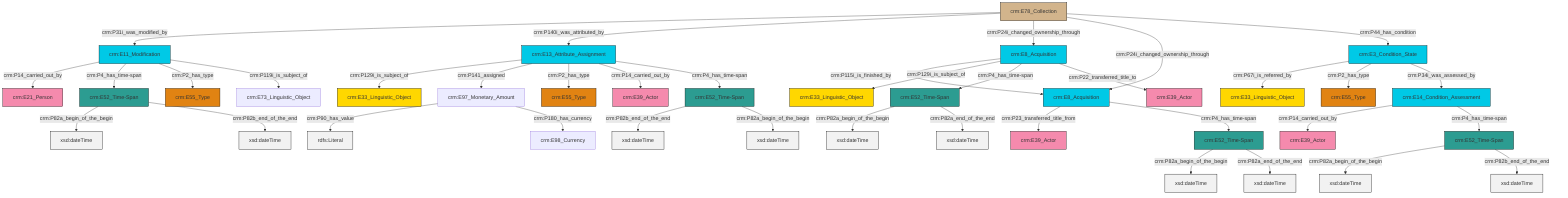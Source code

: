 graph TD
classDef Literal fill:#f2f2f2,stroke:#000000;
classDef CRM_Entity fill:#FFFFFF,stroke:#000000;
classDef Temporal_Entity fill:#00C9E6, stroke:#000000;
classDef Type fill:#E18312, stroke:#000000;
classDef Time-Span fill:#2C9C91, stroke:#000000;
classDef Appellation fill:#FFEB7F, stroke:#000000;
classDef Place fill:#008836, stroke:#000000;
classDef Persistent_Item fill:#B266B2, stroke:#000000;
classDef Conceptual_Object fill:#FFD700, stroke:#000000;
classDef Physical_Thing fill:#D2B48C, stroke:#000000;
classDef Actor fill:#f58aad, stroke:#000000;
classDef PC_Classes fill:#4ce600, stroke:#000000;
classDef Multi fill:#cccccc,stroke:#000000;

0["crm:E52_Time-Span"]:::Time-Span -->|crm:P82a_begin_of_the_begin| 1[xsd:dateTime]:::Literal
2["crm:E3_Condition_State"]:::Temporal_Entity -->|crm:P67i_is_referred_by| 3["crm:E33_Linguistic_Object"]:::Conceptual_Object
4["crm:E14_Condition_Assessment"]:::Temporal_Entity -->|crm:P14_carried_out_by| 5["crm:E39_Actor"]:::Actor
14["crm:E97_Monetary_Amount"]:::Default -->|crm:P90_has_value| 15[rdfs:Literal]:::Literal
16["crm:E78_Collection"]:::Physical_Thing -->|crm:P31i_was_modified_by| 11["crm:E11_Modification"]:::Temporal_Entity
17["crm:E13_Attribute_Assignment"]:::Temporal_Entity -->|crm:P129i_is_subject_of| 18["crm:E33_Linguistic_Object"]:::Conceptual_Object
19["crm:E8_Acquisition"]:::Temporal_Entity -->|crm:P115i_is_finished_by| 20["crm:E8_Acquisition"]:::Temporal_Entity
17["crm:E13_Attribute_Assignment"]:::Temporal_Entity -->|crm:P141_assigned| 14["crm:E97_Monetary_Amount"]:::Default
17["crm:E13_Attribute_Assignment"]:::Temporal_Entity -->|crm:P2_has_type| 23["crm:E55_Type"]:::Type
6["crm:E52_Time-Span"]:::Time-Span -->|crm:P82a_begin_of_the_begin| 24[xsd:dateTime]:::Literal
25["crm:E52_Time-Span"]:::Time-Span -->|crm:P82a_begin_of_the_begin| 26[xsd:dateTime]:::Literal
16["crm:E78_Collection"]:::Physical_Thing -->|crm:P140i_was_attributed_by| 17["crm:E13_Attribute_Assignment"]:::Temporal_Entity
11["crm:E11_Modification"]:::Temporal_Entity -->|crm:P14_carried_out_by| 27["crm:E21_Person"]:::Actor
16["crm:E78_Collection"]:::Physical_Thing -->|crm:P24i_changed_ownership_through| 19["crm:E8_Acquisition"]:::Temporal_Entity
19["crm:E8_Acquisition"]:::Temporal_Entity -->|crm:P129i_is_subject_of| 30["crm:E33_Linguistic_Object"]:::Conceptual_Object
2["crm:E3_Condition_State"]:::Temporal_Entity -->|crm:P2_has_type| 9["crm:E55_Type"]:::Type
31["crm:E52_Time-Span"]:::Time-Span -->|crm:P82a_begin_of_the_begin| 32[xsd:dateTime]:::Literal
20["crm:E8_Acquisition"]:::Temporal_Entity -->|crm:P23_transferred_title_from| 33["crm:E39_Actor"]:::Actor
16["crm:E78_Collection"]:::Physical_Thing -->|crm:P24i_changed_ownership_through| 20["crm:E8_Acquisition"]:::Temporal_Entity
17["crm:E13_Attribute_Assignment"]:::Temporal_Entity -->|crm:P14_carried_out_by| 35["crm:E39_Actor"]:::Actor
0["crm:E52_Time-Span"]:::Time-Span -->|crm:P82a_end_of_the_end| 36[xsd:dateTime]:::Literal
19["crm:E8_Acquisition"]:::Temporal_Entity -->|crm:P4_has_time-span| 0["crm:E52_Time-Span"]:::Time-Span
4["crm:E14_Condition_Assessment"]:::Temporal_Entity -->|crm:P4_has_time-span| 25["crm:E52_Time-Span"]:::Time-Span
17["crm:E13_Attribute_Assignment"]:::Temporal_Entity -->|crm:P4_has_time-span| 39["crm:E52_Time-Span"]:::Time-Span
6["crm:E52_Time-Span"]:::Time-Span -->|crm:P82a_end_of_the_end| 40[xsd:dateTime]:::Literal
19["crm:E8_Acquisition"]:::Temporal_Entity -->|crm:P22_transferred_title_to| 41["crm:E39_Actor"]:::Actor
25["crm:E52_Time-Span"]:::Time-Span -->|crm:P82b_end_of_the_end| 44[xsd:dateTime]:::Literal
39["crm:E52_Time-Span"]:::Time-Span -->|crm:P82b_end_of_the_end| 46[xsd:dateTime]:::Literal
11["crm:E11_Modification"]:::Temporal_Entity -->|crm:P4_has_time-span| 31["crm:E52_Time-Span"]:::Time-Span
31["crm:E52_Time-Span"]:::Time-Span -->|crm:P82b_end_of_the_end| 50[xsd:dateTime]:::Literal
2["crm:E3_Condition_State"]:::Temporal_Entity -->|crm:P34i_was_assessed_by| 4["crm:E14_Condition_Assessment"]:::Temporal_Entity
16["crm:E78_Collection"]:::Physical_Thing -->|crm:P44_has_condition| 2["crm:E3_Condition_State"]:::Temporal_Entity
11["crm:E11_Modification"]:::Temporal_Entity -->|crm:P2_has_type| 47["crm:E55_Type"]:::Type
20["crm:E8_Acquisition"]:::Temporal_Entity -->|crm:P4_has_time-span| 6["crm:E52_Time-Span"]:::Time-Span
14["crm:E97_Monetary_Amount"]:::Default -->|crm:P180_has_currency| 51["crm:E98_Currency"]:::Default
39["crm:E52_Time-Span"]:::Time-Span -->|crm:P82a_begin_of_the_begin| 62[xsd:dateTime]:::Literal
11["crm:E11_Modification"]:::Temporal_Entity -->|crm:P119i_is_subject_of| 53["crm:E73_Linguistic_Object"]:::Default